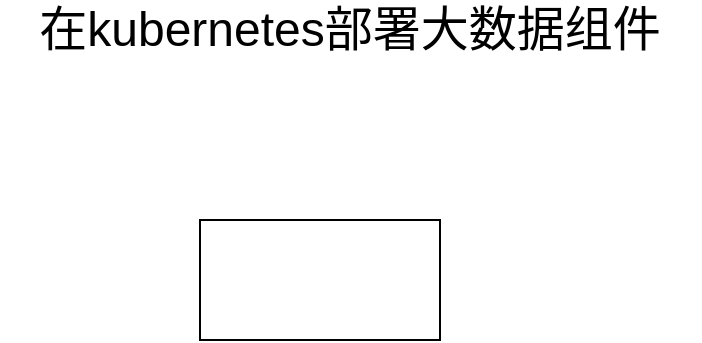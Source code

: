 <mxfile version="20.3.3" type="github">
  <diagram id="z6v2GLwJcr1RVWPMgsSu" name="第 1 页">
    <mxGraphModel dx="2062" dy="1114" grid="1" gridSize="10" guides="1" tooltips="1" connect="1" arrows="1" fold="1" page="1" pageScale="1" pageWidth="827" pageHeight="1169" math="0" shadow="0">
      <root>
        <mxCell id="0" />
        <mxCell id="1" parent="0" />
        <mxCell id="zGq7iu-F4wOOnfH0Mpae-1" value="" style="rounded=0;whiteSpace=wrap;html=1;" vertex="1" parent="1">
          <mxGeometry x="130" y="160" width="120" height="60" as="geometry" />
        </mxCell>
        <mxCell id="zGq7iu-F4wOOnfH0Mpae-2" value="&lt;font style=&quot;font-size: 24px;&quot;&gt;在kubernetes部署大数据组件&lt;/font&gt;" style="text;html=1;strokeColor=none;fillColor=none;align=center;verticalAlign=middle;whiteSpace=wrap;rounded=0;strokeWidth=10;" vertex="1" parent="1">
          <mxGeometry x="30" y="50" width="350" height="30" as="geometry" />
        </mxCell>
      </root>
    </mxGraphModel>
  </diagram>
</mxfile>
